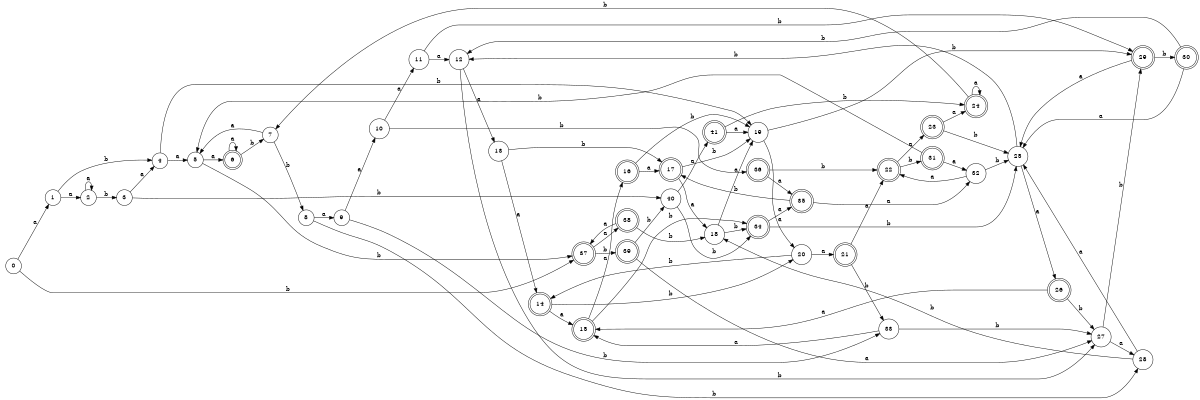 digraph n34_5 {
__start0 [label="" shape="none"];

rankdir=LR;
size="8,5";

s0 [style="filled", color="black", fillcolor="white" shape="circle", label="0"];
s1 [style="filled", color="black", fillcolor="white" shape="circle", label="1"];
s2 [style="filled", color="black", fillcolor="white" shape="circle", label="2"];
s3 [style="filled", color="black", fillcolor="white" shape="circle", label="3"];
s4 [style="filled", color="black", fillcolor="white" shape="circle", label="4"];
s5 [style="filled", color="black", fillcolor="white" shape="circle", label="5"];
s6 [style="rounded,filled", color="black", fillcolor="white" shape="doublecircle", label="6"];
s7 [style="filled", color="black", fillcolor="white" shape="circle", label="7"];
s8 [style="filled", color="black", fillcolor="white" shape="circle", label="8"];
s9 [style="filled", color="black", fillcolor="white" shape="circle", label="9"];
s10 [style="filled", color="black", fillcolor="white" shape="circle", label="10"];
s11 [style="filled", color="black", fillcolor="white" shape="circle", label="11"];
s12 [style="filled", color="black", fillcolor="white" shape="circle", label="12"];
s13 [style="filled", color="black", fillcolor="white" shape="circle", label="13"];
s14 [style="rounded,filled", color="black", fillcolor="white" shape="doublecircle", label="14"];
s15 [style="rounded,filled", color="black", fillcolor="white" shape="doublecircle", label="15"];
s16 [style="rounded,filled", color="black", fillcolor="white" shape="doublecircle", label="16"];
s17 [style="rounded,filled", color="black", fillcolor="white" shape="doublecircle", label="17"];
s18 [style="filled", color="black", fillcolor="white" shape="circle", label="18"];
s19 [style="filled", color="black", fillcolor="white" shape="circle", label="19"];
s20 [style="filled", color="black", fillcolor="white" shape="circle", label="20"];
s21 [style="rounded,filled", color="black", fillcolor="white" shape="doublecircle", label="21"];
s22 [style="rounded,filled", color="black", fillcolor="white" shape="doublecircle", label="22"];
s23 [style="rounded,filled", color="black", fillcolor="white" shape="doublecircle", label="23"];
s24 [style="rounded,filled", color="black", fillcolor="white" shape="doublecircle", label="24"];
s25 [style="filled", color="black", fillcolor="white" shape="circle", label="25"];
s26 [style="rounded,filled", color="black", fillcolor="white" shape="doublecircle", label="26"];
s27 [style="filled", color="black", fillcolor="white" shape="circle", label="27"];
s28 [style="filled", color="black", fillcolor="white" shape="circle", label="28"];
s29 [style="rounded,filled", color="black", fillcolor="white" shape="doublecircle", label="29"];
s30 [style="rounded,filled", color="black", fillcolor="white" shape="doublecircle", label="30"];
s31 [style="rounded,filled", color="black", fillcolor="white" shape="doublecircle", label="31"];
s32 [style="filled", color="black", fillcolor="white" shape="circle", label="32"];
s33 [style="filled", color="black", fillcolor="white" shape="circle", label="33"];
s34 [style="rounded,filled", color="black", fillcolor="white" shape="doublecircle", label="34"];
s35 [style="rounded,filled", color="black", fillcolor="white" shape="doublecircle", label="35"];
s36 [style="rounded,filled", color="black", fillcolor="white" shape="doublecircle", label="36"];
s37 [style="rounded,filled", color="black", fillcolor="white" shape="doublecircle", label="37"];
s38 [style="rounded,filled", color="black", fillcolor="white" shape="doublecircle", label="38"];
s39 [style="rounded,filled", color="black", fillcolor="white" shape="doublecircle", label="39"];
s40 [style="filled", color="black", fillcolor="white" shape="circle", label="40"];
s41 [style="rounded,filled", color="black", fillcolor="white" shape="doublecircle", label="41"];
s0 -> s1 [label="a"];
s0 -> s37 [label="b"];
s1 -> s2 [label="a"];
s1 -> s4 [label="b"];
s2 -> s2 [label="a"];
s2 -> s3 [label="b"];
s3 -> s4 [label="a"];
s3 -> s40 [label="b"];
s4 -> s5 [label="a"];
s4 -> s19 [label="b"];
s5 -> s6 [label="a"];
s5 -> s37 [label="b"];
s6 -> s6 [label="a"];
s6 -> s7 [label="b"];
s7 -> s5 [label="a"];
s7 -> s8 [label="b"];
s8 -> s9 [label="a"];
s8 -> s28 [label="b"];
s9 -> s10 [label="a"];
s9 -> s33 [label="b"];
s10 -> s11 [label="a"];
s10 -> s36 [label="b"];
s11 -> s12 [label="a"];
s11 -> s29 [label="b"];
s12 -> s13 [label="a"];
s12 -> s27 [label="b"];
s13 -> s14 [label="a"];
s13 -> s17 [label="b"];
s14 -> s15 [label="a"];
s14 -> s20 [label="b"];
s15 -> s16 [label="a"];
s15 -> s34 [label="b"];
s16 -> s17 [label="a"];
s16 -> s19 [label="b"];
s17 -> s18 [label="a"];
s17 -> s19 [label="b"];
s18 -> s19 [label="a"];
s18 -> s34 [label="b"];
s19 -> s20 [label="a"];
s19 -> s29 [label="b"];
s20 -> s21 [label="a"];
s20 -> s14 [label="b"];
s21 -> s22 [label="a"];
s21 -> s33 [label="b"];
s22 -> s23 [label="a"];
s22 -> s31 [label="b"];
s23 -> s24 [label="a"];
s23 -> s25 [label="b"];
s24 -> s24 [label="a"];
s24 -> s7 [label="b"];
s25 -> s26 [label="a"];
s25 -> s12 [label="b"];
s26 -> s15 [label="a"];
s26 -> s27 [label="b"];
s27 -> s28 [label="a"];
s27 -> s29 [label="b"];
s28 -> s25 [label="a"];
s28 -> s18 [label="b"];
s29 -> s25 [label="a"];
s29 -> s30 [label="b"];
s30 -> s25 [label="a"];
s30 -> s12 [label="b"];
s31 -> s32 [label="a"];
s31 -> s5 [label="b"];
s32 -> s22 [label="a"];
s32 -> s25 [label="b"];
s33 -> s15 [label="a"];
s33 -> s27 [label="b"];
s34 -> s35 [label="a"];
s34 -> s25 [label="b"];
s35 -> s32 [label="a"];
s35 -> s17 [label="b"];
s36 -> s35 [label="a"];
s36 -> s22 [label="b"];
s37 -> s38 [label="a"];
s37 -> s39 [label="b"];
s38 -> s37 [label="a"];
s38 -> s18 [label="b"];
s39 -> s27 [label="a"];
s39 -> s40 [label="b"];
s40 -> s41 [label="a"];
s40 -> s34 [label="b"];
s41 -> s19 [label="a"];
s41 -> s24 [label="b"];

}